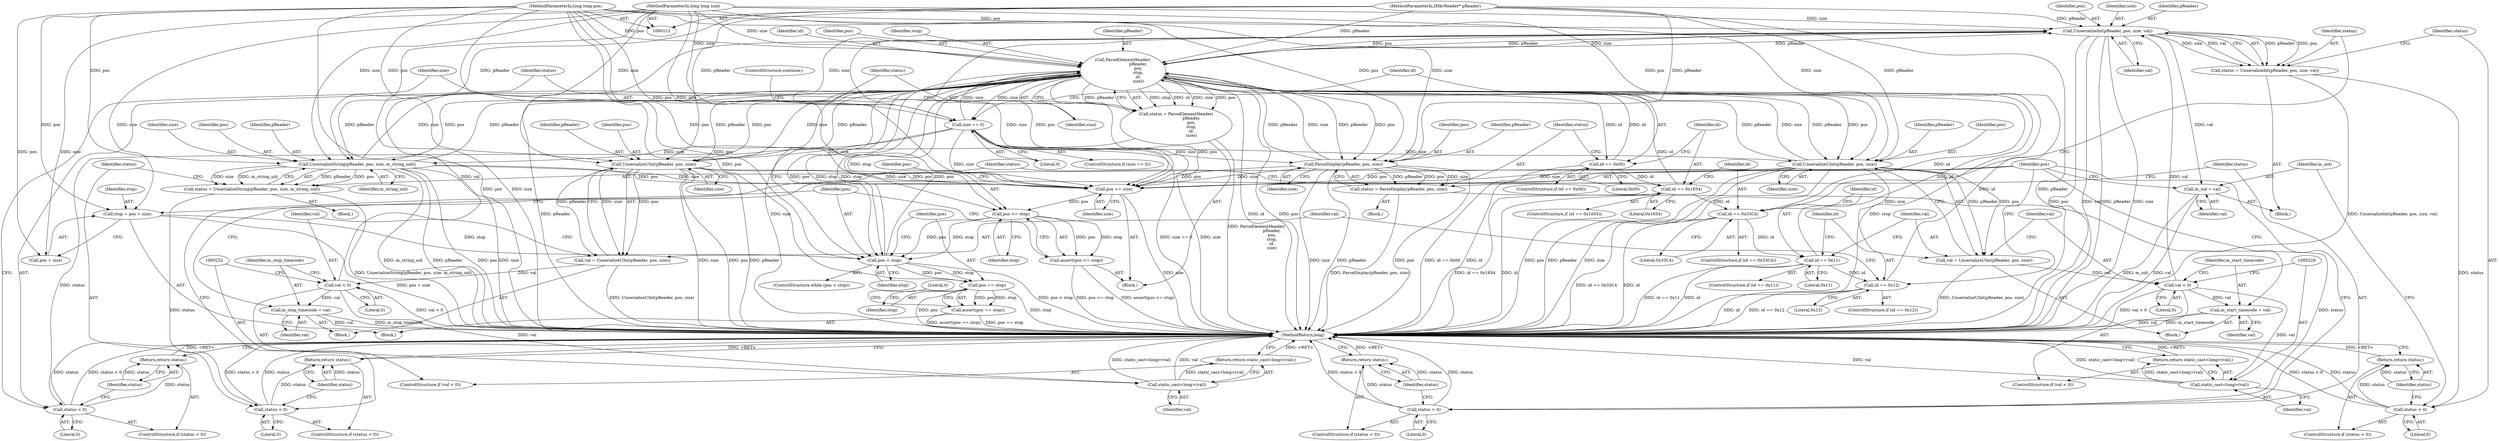 digraph "1_Android_04839626ed859623901ebd3a5fd483982186b59d_164@pointer" {
"1000195" [label="(Call,UnserializeInt(pReader, pos, size, val))"];
"1000133" [label="(Call,ParseElementHeader(\n                        pReader,\n                        pos,\n                        stop,\n                        id,\n                        size))"];
"1000218" [label="(Call,UnserializeUInt(pReader, pos, size))"];
"1000113" [label="(MethodParameterIn,IMkvReader* pReader)"];
"1000114" [label="(MethodParameterIn,long long pos)"];
"1000146" [label="(Call,size == 0)"];
"1000115" [label="(MethodParameterIn,long long size)"];
"1000175" [label="(Call,UnserializeString(pReader, pos, size, m_string_uid))"];
"1000195" [label="(Call,UnserializeInt(pReader, pos, size, val))"];
"1000223" [label="(Call,val < 0)"];
"1000216" [label="(Call,val = UnserializeUInt(pReader, pos, size))"];
"1000247" [label="(Call,val < 0)"];
"1000240" [label="(Call,val = UnserializeUInt(pReader, pos, size))"];
"1000242" [label="(Call,UnserializeUInt(pReader, pos, size))"];
"1000157" [label="(Call,ParseDisplay(pReader, pos, size))"];
"1000124" [label="(Call,pos < stop)"];
"1000261" [label="(Call,pos <= stop)"];
"1000257" [label="(Call,pos += size)"];
"1000118" [label="(Call,stop = pos + size)"];
"1000235" [label="(Call,id == 0x12)"];
"1000211" [label="(Call,id == 0x11)"];
"1000188" [label="(Call,id == 0x33C4)"];
"1000169" [label="(Call,id == 0x1654)"];
"1000151" [label="(Call,id == 0x00)"];
"1000265" [label="(Call,pos == stop)"];
"1000264" [label="(Call,assert(pos == stop))"];
"1000131" [label="(Call,status = ParseElementHeader(\n                        pReader,\n                        pos,\n                        stop,\n                        id,\n                        size))"];
"1000140" [label="(Call,status < 0)"];
"1000143" [label="(Return,return status;)"];
"1000155" [label="(Call,status = ParseDisplay(pReader, pos, size))"];
"1000162" [label="(Call,status < 0)"];
"1000165" [label="(Return,return status;)"];
"1000260" [label="(Call,assert(pos <= stop))"];
"1000173" [label="(Call,status = UnserializeString(pReader, pos, size, m_string_uid))"];
"1000181" [label="(Call,status < 0)"];
"1000184" [label="(Return,return status;)"];
"1000193" [label="(Call,status = UnserializeInt(pReader, pos, size, val))"];
"1000201" [label="(Call,status < 0)"];
"1000204" [label="(Return,return status;)"];
"1000206" [label="(Call,m_uid = val)"];
"1000227" [label="(Call,static_cast<long>(val))"];
"1000226" [label="(Return,return static_cast<long>(val);)"];
"1000230" [label="(Call,m_start_timecode = val)"];
"1000251" [label="(Call,static_cast<long>(val))"];
"1000250" [label="(Return,return static_cast<long>(val);)"];
"1000254" [label="(Call,m_stop_timecode = val)"];
"1000205" [label="(Identifier,status)"];
"1000142" [label="(Literal,0)"];
"1000148" [label="(Literal,0)"];
"1000195" [label="(Call,UnserializeInt(pReader, pos, size, val))"];
"1000227" [label="(Call,static_cast<long>(val))"];
"1000217" [label="(Identifier,val)"];
"1000185" [label="(Identifier,status)"];
"1000155" [label="(Call,status = ParseDisplay(pReader, pos, size))"];
"1000169" [label="(Call,id == 0x1654)"];
"1000218" [label="(Call,UnserializeUInt(pReader, pos, size))"];
"1000152" [label="(Identifier,id)"];
"1000259" [label="(Identifier,size)"];
"1000219" [label="(Identifier,pReader)"];
"1000240" [label="(Call,val = UnserializeUInt(pReader, pos, size))"];
"1000161" [label="(ControlStructure,if (status < 0))"];
"1000177" [label="(Identifier,pos)"];
"1000131" [label="(Call,status = ParseElementHeader(\n                        pReader,\n                        pos,\n                        stop,\n                        id,\n                        size))"];
"1000204" [label="(Return,return status;)"];
"1000248" [label="(Identifier,val)"];
"1000207" [label="(Identifier,m_uid)"];
"1000114" [label="(MethodParameterIn,long long pos)"];
"1000191" [label="(Block,)"];
"1000124" [label="(Call,pos < stop)"];
"1000147" [label="(Identifier,size)"];
"1000157" [label="(Call,ParseDisplay(pReader, pos, size))"];
"1000251" [label="(Call,static_cast<long>(val))"];
"1000172" [label="(Block,)"];
"1000154" [label="(Block,)"];
"1000254" [label="(Call,m_stop_timecode = val)"];
"1000190" [label="(Literal,0x33C4)"];
"1000193" [label="(Call,status = UnserializeInt(pReader, pos, size, val))"];
"1000176" [label="(Identifier,pReader)"];
"1000182" [label="(Identifier,status)"];
"1000203" [label="(Literal,0)"];
"1000253" [label="(Identifier,val)"];
"1000236" [label="(Identifier,id)"];
"1000211" [label="(Call,id == 0x11)"];
"1000113" [label="(MethodParameterIn,IMkvReader* pReader)"];
"1000120" [label="(Call,pos + size)"];
"1000139" [label="(ControlStructure,if (status < 0))"];
"1000171" [label="(Literal,0x1654)"];
"1000225" [label="(Literal,0)"];
"1000162" [label="(Call,status < 0)"];
"1000187" [label="(ControlStructure,if (id == 0x33C4))"];
"1000200" [label="(ControlStructure,if (status < 0))"];
"1000267" [label="(Identifier,stop)"];
"1000153" [label="(Literal,0x00)"];
"1000250" [label="(Return,return static_cast<long>(val);)"];
"1000150" [label="(ControlStructure,if (id == 0x00))"];
"1000160" [label="(Identifier,size)"];
"1000164" [label="(Literal,0)"];
"1000232" [label="(Identifier,val)"];
"1000238" [label="(Block,)"];
"1000222" [label="(ControlStructure,if (val < 0))"];
"1000221" [label="(Identifier,size)"];
"1000165" [label="(Return,return status;)"];
"1000199" [label="(Identifier,val)"];
"1000146" [label="(Call,size == 0)"];
"1000255" [label="(Identifier,m_stop_timecode)"];
"1000194" [label="(Identifier,status)"];
"1000188" [label="(Call,id == 0x33C4)"];
"1000197" [label="(Identifier,pos)"];
"1000168" [label="(ControlStructure,if (id == 0x1654))"];
"1000234" [label="(ControlStructure,if (id == 0x12))"];
"1000119" [label="(Identifier,stop)"];
"1000249" [label="(Literal,0)"];
"1000226" [label="(Return,return static_cast<long>(val);)"];
"1000170" [label="(Identifier,id)"];
"1000206" [label="(Call,m_uid = val)"];
"1000237" [label="(Literal,0x12)"];
"1000159" [label="(Identifier,pos)"];
"1000140" [label="(Call,status < 0)"];
"1000241" [label="(Identifier,val)"];
"1000257" [label="(Call,pos += size)"];
"1000265" [label="(Call,pos == stop)"];
"1000145" [label="(ControlStructure,if (size == 0))"];
"1000235" [label="(Call,id == 0x12)"];
"1000262" [label="(Identifier,pos)"];
"1000181" [label="(Call,status < 0)"];
"1000180" [label="(ControlStructure,if (status < 0))"];
"1000244" [label="(Identifier,pos)"];
"1000125" [label="(Identifier,pos)"];
"1000243" [label="(Identifier,pReader)"];
"1000116" [label="(Block,)"];
"1000137" [label="(Identifier,id)"];
"1000173" [label="(Call,status = UnserializeString(pReader, pos, size, m_string_uid))"];
"1000127" [label="(Block,)"];
"1000118" [label="(Call,stop = pos + size)"];
"1000115" [label="(MethodParameterIn,long long size)"];
"1000198" [label="(Identifier,size)"];
"1000231" [label="(Identifier,m_start_timecode)"];
"1000230" [label="(Call,m_start_timecode = val)"];
"1000158" [label="(Identifier,pReader)"];
"1000210" [label="(ControlStructure,if (id == 0x11))"];
"1000126" [label="(Identifier,stop)"];
"1000214" [label="(Block,)"];
"1000135" [label="(Identifier,pos)"];
"1000220" [label="(Identifier,pos)"];
"1000201" [label="(Call,status < 0)"];
"1000189" [label="(Identifier,id)"];
"1000260" [label="(Call,assert(pos <= stop))"];
"1000269" [label="(Literal,0)"];
"1000246" [label="(ControlStructure,if (val < 0))"];
"1000138" [label="(Identifier,size)"];
"1000245" [label="(Identifier,size)"];
"1000261" [label="(Call,pos <= stop)"];
"1000175" [label="(Call,UnserializeString(pReader, pos, size, m_string_uid))"];
"1000208" [label="(Identifier,val)"];
"1000149" [label="(ControlStructure,continue;)"];
"1000163" [label="(Identifier,status)"];
"1000229" [label="(Identifier,val)"];
"1000196" [label="(Identifier,pReader)"];
"1000256" [label="(Identifier,val)"];
"1000216" [label="(Call,val = UnserializeUInt(pReader, pos, size))"];
"1000179" [label="(Identifier,m_string_uid)"];
"1000224" [label="(Identifier,val)"];
"1000174" [label="(Identifier,status)"];
"1000166" [label="(Identifier,status)"];
"1000270" [label="(MethodReturn,long)"];
"1000202" [label="(Identifier,status)"];
"1000178" [label="(Identifier,size)"];
"1000213" [label="(Literal,0x11)"];
"1000151" [label="(Call,id == 0x00)"];
"1000242" [label="(Call,UnserializeUInt(pReader, pos, size))"];
"1000144" [label="(Identifier,status)"];
"1000143" [label="(Return,return status;)"];
"1000264" [label="(Call,assert(pos == stop))"];
"1000258" [label="(Identifier,pos)"];
"1000132" [label="(Identifier,status)"];
"1000212" [label="(Identifier,id)"];
"1000141" [label="(Identifier,status)"];
"1000156" [label="(Identifier,status)"];
"1000247" [label="(Call,val < 0)"];
"1000266" [label="(Identifier,pos)"];
"1000263" [label="(Identifier,stop)"];
"1000133" [label="(Call,ParseElementHeader(\n                        pReader,\n                        pos,\n                        stop,\n                        id,\n                        size))"];
"1000123" [label="(ControlStructure,while (pos < stop))"];
"1000223" [label="(Call,val < 0)"];
"1000136" [label="(Identifier,stop)"];
"1000184" [label="(Return,return status;)"];
"1000183" [label="(Literal,0)"];
"1000134" [label="(Identifier,pReader)"];
"1000195" -> "1000193"  [label="AST: "];
"1000195" -> "1000199"  [label="CFG: "];
"1000196" -> "1000195"  [label="AST: "];
"1000197" -> "1000195"  [label="AST: "];
"1000198" -> "1000195"  [label="AST: "];
"1000199" -> "1000195"  [label="AST: "];
"1000193" -> "1000195"  [label="CFG: "];
"1000195" -> "1000270"  [label="DDG: pos"];
"1000195" -> "1000270"  [label="DDG: val"];
"1000195" -> "1000270"  [label="DDG: pReader"];
"1000195" -> "1000270"  [label="DDG: size"];
"1000195" -> "1000133"  [label="DDG: pReader"];
"1000195" -> "1000133"  [label="DDG: size"];
"1000195" -> "1000193"  [label="DDG: pReader"];
"1000195" -> "1000193"  [label="DDG: pos"];
"1000195" -> "1000193"  [label="DDG: size"];
"1000195" -> "1000193"  [label="DDG: val"];
"1000133" -> "1000195"  [label="DDG: pReader"];
"1000133" -> "1000195"  [label="DDG: pos"];
"1000113" -> "1000195"  [label="DDG: pReader"];
"1000114" -> "1000195"  [label="DDG: pos"];
"1000146" -> "1000195"  [label="DDG: size"];
"1000115" -> "1000195"  [label="DDG: size"];
"1000223" -> "1000195"  [label="DDG: val"];
"1000247" -> "1000195"  [label="DDG: val"];
"1000195" -> "1000206"  [label="DDG: val"];
"1000195" -> "1000257"  [label="DDG: size"];
"1000195" -> "1000257"  [label="DDG: pos"];
"1000133" -> "1000131"  [label="AST: "];
"1000133" -> "1000138"  [label="CFG: "];
"1000134" -> "1000133"  [label="AST: "];
"1000135" -> "1000133"  [label="AST: "];
"1000136" -> "1000133"  [label="AST: "];
"1000137" -> "1000133"  [label="AST: "];
"1000138" -> "1000133"  [label="AST: "];
"1000131" -> "1000133"  [label="CFG: "];
"1000133" -> "1000270"  [label="DDG: pReader"];
"1000133" -> "1000270"  [label="DDG: pos"];
"1000133" -> "1000270"  [label="DDG: stop"];
"1000133" -> "1000270"  [label="DDG: size"];
"1000133" -> "1000270"  [label="DDG: id"];
"1000133" -> "1000124"  [label="DDG: pos"];
"1000133" -> "1000124"  [label="DDG: stop"];
"1000133" -> "1000131"  [label="DDG: stop"];
"1000133" -> "1000131"  [label="DDG: id"];
"1000133" -> "1000131"  [label="DDG: size"];
"1000133" -> "1000131"  [label="DDG: pos"];
"1000133" -> "1000131"  [label="DDG: pReader"];
"1000218" -> "1000133"  [label="DDG: pReader"];
"1000218" -> "1000133"  [label="DDG: size"];
"1000175" -> "1000133"  [label="DDG: pReader"];
"1000175" -> "1000133"  [label="DDG: size"];
"1000242" -> "1000133"  [label="DDG: pReader"];
"1000242" -> "1000133"  [label="DDG: size"];
"1000157" -> "1000133"  [label="DDG: pReader"];
"1000157" -> "1000133"  [label="DDG: size"];
"1000113" -> "1000133"  [label="DDG: pReader"];
"1000124" -> "1000133"  [label="DDG: pos"];
"1000124" -> "1000133"  [label="DDG: stop"];
"1000114" -> "1000133"  [label="DDG: pos"];
"1000235" -> "1000133"  [label="DDG: id"];
"1000188" -> "1000133"  [label="DDG: id"];
"1000151" -> "1000133"  [label="DDG: id"];
"1000211" -> "1000133"  [label="DDG: id"];
"1000169" -> "1000133"  [label="DDG: id"];
"1000146" -> "1000133"  [label="DDG: size"];
"1000115" -> "1000133"  [label="DDG: size"];
"1000133" -> "1000146"  [label="DDG: size"];
"1000133" -> "1000151"  [label="DDG: id"];
"1000133" -> "1000157"  [label="DDG: pReader"];
"1000133" -> "1000157"  [label="DDG: pos"];
"1000133" -> "1000175"  [label="DDG: pReader"];
"1000133" -> "1000175"  [label="DDG: pos"];
"1000133" -> "1000218"  [label="DDG: pReader"];
"1000133" -> "1000218"  [label="DDG: pos"];
"1000133" -> "1000242"  [label="DDG: pReader"];
"1000133" -> "1000242"  [label="DDG: pos"];
"1000133" -> "1000257"  [label="DDG: pos"];
"1000133" -> "1000261"  [label="DDG: stop"];
"1000218" -> "1000216"  [label="AST: "];
"1000218" -> "1000221"  [label="CFG: "];
"1000219" -> "1000218"  [label="AST: "];
"1000220" -> "1000218"  [label="AST: "];
"1000221" -> "1000218"  [label="AST: "];
"1000216" -> "1000218"  [label="CFG: "];
"1000218" -> "1000270"  [label="DDG: pReader"];
"1000218" -> "1000270"  [label="DDG: size"];
"1000218" -> "1000270"  [label="DDG: pos"];
"1000218" -> "1000216"  [label="DDG: pReader"];
"1000218" -> "1000216"  [label="DDG: pos"];
"1000218" -> "1000216"  [label="DDG: size"];
"1000113" -> "1000218"  [label="DDG: pReader"];
"1000114" -> "1000218"  [label="DDG: pos"];
"1000146" -> "1000218"  [label="DDG: size"];
"1000115" -> "1000218"  [label="DDG: size"];
"1000218" -> "1000257"  [label="DDG: size"];
"1000218" -> "1000257"  [label="DDG: pos"];
"1000113" -> "1000112"  [label="AST: "];
"1000113" -> "1000270"  [label="DDG: pReader"];
"1000113" -> "1000157"  [label="DDG: pReader"];
"1000113" -> "1000175"  [label="DDG: pReader"];
"1000113" -> "1000242"  [label="DDG: pReader"];
"1000114" -> "1000112"  [label="AST: "];
"1000114" -> "1000270"  [label="DDG: pos"];
"1000114" -> "1000118"  [label="DDG: pos"];
"1000114" -> "1000120"  [label="DDG: pos"];
"1000114" -> "1000124"  [label="DDG: pos"];
"1000114" -> "1000157"  [label="DDG: pos"];
"1000114" -> "1000175"  [label="DDG: pos"];
"1000114" -> "1000242"  [label="DDG: pos"];
"1000114" -> "1000257"  [label="DDG: pos"];
"1000114" -> "1000261"  [label="DDG: pos"];
"1000114" -> "1000265"  [label="DDG: pos"];
"1000146" -> "1000145"  [label="AST: "];
"1000146" -> "1000148"  [label="CFG: "];
"1000147" -> "1000146"  [label="AST: "];
"1000148" -> "1000146"  [label="AST: "];
"1000149" -> "1000146"  [label="CFG: "];
"1000152" -> "1000146"  [label="CFG: "];
"1000146" -> "1000270"  [label="DDG: size"];
"1000146" -> "1000270"  [label="DDG: size == 0"];
"1000115" -> "1000146"  [label="DDG: size"];
"1000146" -> "1000157"  [label="DDG: size"];
"1000146" -> "1000175"  [label="DDG: size"];
"1000146" -> "1000242"  [label="DDG: size"];
"1000146" -> "1000257"  [label="DDG: size"];
"1000115" -> "1000112"  [label="AST: "];
"1000115" -> "1000270"  [label="DDG: size"];
"1000115" -> "1000118"  [label="DDG: size"];
"1000115" -> "1000120"  [label="DDG: size"];
"1000115" -> "1000157"  [label="DDG: size"];
"1000115" -> "1000175"  [label="DDG: size"];
"1000115" -> "1000242"  [label="DDG: size"];
"1000115" -> "1000257"  [label="DDG: size"];
"1000175" -> "1000173"  [label="AST: "];
"1000175" -> "1000179"  [label="CFG: "];
"1000176" -> "1000175"  [label="AST: "];
"1000177" -> "1000175"  [label="AST: "];
"1000178" -> "1000175"  [label="AST: "];
"1000179" -> "1000175"  [label="AST: "];
"1000173" -> "1000175"  [label="CFG: "];
"1000175" -> "1000270"  [label="DDG: size"];
"1000175" -> "1000270"  [label="DDG: m_string_uid"];
"1000175" -> "1000270"  [label="DDG: pReader"];
"1000175" -> "1000270"  [label="DDG: pos"];
"1000175" -> "1000173"  [label="DDG: pReader"];
"1000175" -> "1000173"  [label="DDG: pos"];
"1000175" -> "1000173"  [label="DDG: size"];
"1000175" -> "1000173"  [label="DDG: m_string_uid"];
"1000175" -> "1000257"  [label="DDG: size"];
"1000175" -> "1000257"  [label="DDG: pos"];
"1000223" -> "1000222"  [label="AST: "];
"1000223" -> "1000225"  [label="CFG: "];
"1000224" -> "1000223"  [label="AST: "];
"1000225" -> "1000223"  [label="AST: "];
"1000228" -> "1000223"  [label="CFG: "];
"1000231" -> "1000223"  [label="CFG: "];
"1000223" -> "1000270"  [label="DDG: val < 0"];
"1000216" -> "1000223"  [label="DDG: val"];
"1000223" -> "1000227"  [label="DDG: val"];
"1000223" -> "1000230"  [label="DDG: val"];
"1000216" -> "1000214"  [label="AST: "];
"1000217" -> "1000216"  [label="AST: "];
"1000224" -> "1000216"  [label="CFG: "];
"1000216" -> "1000270"  [label="DDG: UnserializeUInt(pReader, pos, size)"];
"1000247" -> "1000246"  [label="AST: "];
"1000247" -> "1000249"  [label="CFG: "];
"1000248" -> "1000247"  [label="AST: "];
"1000249" -> "1000247"  [label="AST: "];
"1000252" -> "1000247"  [label="CFG: "];
"1000255" -> "1000247"  [label="CFG: "];
"1000247" -> "1000270"  [label="DDG: val < 0"];
"1000240" -> "1000247"  [label="DDG: val"];
"1000247" -> "1000251"  [label="DDG: val"];
"1000247" -> "1000254"  [label="DDG: val"];
"1000240" -> "1000238"  [label="AST: "];
"1000240" -> "1000242"  [label="CFG: "];
"1000241" -> "1000240"  [label="AST: "];
"1000242" -> "1000240"  [label="AST: "];
"1000248" -> "1000240"  [label="CFG: "];
"1000240" -> "1000270"  [label="DDG: UnserializeUInt(pReader, pos, size)"];
"1000242" -> "1000240"  [label="DDG: pReader"];
"1000242" -> "1000240"  [label="DDG: pos"];
"1000242" -> "1000240"  [label="DDG: size"];
"1000242" -> "1000245"  [label="CFG: "];
"1000243" -> "1000242"  [label="AST: "];
"1000244" -> "1000242"  [label="AST: "];
"1000245" -> "1000242"  [label="AST: "];
"1000242" -> "1000270"  [label="DDG: pos"];
"1000242" -> "1000270"  [label="DDG: size"];
"1000242" -> "1000270"  [label="DDG: pReader"];
"1000242" -> "1000257"  [label="DDG: size"];
"1000242" -> "1000257"  [label="DDG: pos"];
"1000157" -> "1000155"  [label="AST: "];
"1000157" -> "1000160"  [label="CFG: "];
"1000158" -> "1000157"  [label="AST: "];
"1000159" -> "1000157"  [label="AST: "];
"1000160" -> "1000157"  [label="AST: "];
"1000155" -> "1000157"  [label="CFG: "];
"1000157" -> "1000270"  [label="DDG: pos"];
"1000157" -> "1000270"  [label="DDG: size"];
"1000157" -> "1000270"  [label="DDG: pReader"];
"1000157" -> "1000155"  [label="DDG: pReader"];
"1000157" -> "1000155"  [label="DDG: pos"];
"1000157" -> "1000155"  [label="DDG: size"];
"1000157" -> "1000257"  [label="DDG: size"];
"1000157" -> "1000257"  [label="DDG: pos"];
"1000124" -> "1000123"  [label="AST: "];
"1000124" -> "1000126"  [label="CFG: "];
"1000125" -> "1000124"  [label="AST: "];
"1000126" -> "1000124"  [label="AST: "];
"1000132" -> "1000124"  [label="CFG: "];
"1000266" -> "1000124"  [label="CFG: "];
"1000124" -> "1000270"  [label="DDG: pos < stop"];
"1000261" -> "1000124"  [label="DDG: pos"];
"1000261" -> "1000124"  [label="DDG: stop"];
"1000118" -> "1000124"  [label="DDG: stop"];
"1000124" -> "1000265"  [label="DDG: pos"];
"1000124" -> "1000265"  [label="DDG: stop"];
"1000261" -> "1000260"  [label="AST: "];
"1000261" -> "1000263"  [label="CFG: "];
"1000262" -> "1000261"  [label="AST: "];
"1000263" -> "1000261"  [label="AST: "];
"1000260" -> "1000261"  [label="CFG: "];
"1000261" -> "1000260"  [label="DDG: pos"];
"1000261" -> "1000260"  [label="DDG: stop"];
"1000257" -> "1000261"  [label="DDG: pos"];
"1000257" -> "1000127"  [label="AST: "];
"1000257" -> "1000259"  [label="CFG: "];
"1000258" -> "1000257"  [label="AST: "];
"1000259" -> "1000257"  [label="AST: "];
"1000262" -> "1000257"  [label="CFG: "];
"1000257" -> "1000270"  [label="DDG: size"];
"1000118" -> "1000116"  [label="AST: "];
"1000118" -> "1000120"  [label="CFG: "];
"1000119" -> "1000118"  [label="AST: "];
"1000120" -> "1000118"  [label="AST: "];
"1000125" -> "1000118"  [label="CFG: "];
"1000118" -> "1000270"  [label="DDG: pos + size"];
"1000235" -> "1000234"  [label="AST: "];
"1000235" -> "1000237"  [label="CFG: "];
"1000236" -> "1000235"  [label="AST: "];
"1000237" -> "1000235"  [label="AST: "];
"1000241" -> "1000235"  [label="CFG: "];
"1000258" -> "1000235"  [label="CFG: "];
"1000235" -> "1000270"  [label="DDG: id"];
"1000235" -> "1000270"  [label="DDG: id == 0x12"];
"1000211" -> "1000235"  [label="DDG: id"];
"1000211" -> "1000210"  [label="AST: "];
"1000211" -> "1000213"  [label="CFG: "];
"1000212" -> "1000211"  [label="AST: "];
"1000213" -> "1000211"  [label="AST: "];
"1000217" -> "1000211"  [label="CFG: "];
"1000236" -> "1000211"  [label="CFG: "];
"1000211" -> "1000270"  [label="DDG: id"];
"1000211" -> "1000270"  [label="DDG: id == 0x11"];
"1000188" -> "1000211"  [label="DDG: id"];
"1000188" -> "1000187"  [label="AST: "];
"1000188" -> "1000190"  [label="CFG: "];
"1000189" -> "1000188"  [label="AST: "];
"1000190" -> "1000188"  [label="AST: "];
"1000194" -> "1000188"  [label="CFG: "];
"1000212" -> "1000188"  [label="CFG: "];
"1000188" -> "1000270"  [label="DDG: id == 0x33C4"];
"1000188" -> "1000270"  [label="DDG: id"];
"1000169" -> "1000188"  [label="DDG: id"];
"1000169" -> "1000168"  [label="AST: "];
"1000169" -> "1000171"  [label="CFG: "];
"1000170" -> "1000169"  [label="AST: "];
"1000171" -> "1000169"  [label="AST: "];
"1000174" -> "1000169"  [label="CFG: "];
"1000189" -> "1000169"  [label="CFG: "];
"1000169" -> "1000270"  [label="DDG: id == 0x1654"];
"1000169" -> "1000270"  [label="DDG: id"];
"1000151" -> "1000169"  [label="DDG: id"];
"1000151" -> "1000150"  [label="AST: "];
"1000151" -> "1000153"  [label="CFG: "];
"1000152" -> "1000151"  [label="AST: "];
"1000153" -> "1000151"  [label="AST: "];
"1000156" -> "1000151"  [label="CFG: "];
"1000170" -> "1000151"  [label="CFG: "];
"1000151" -> "1000270"  [label="DDG: id == 0x00"];
"1000151" -> "1000270"  [label="DDG: id"];
"1000265" -> "1000264"  [label="AST: "];
"1000265" -> "1000267"  [label="CFG: "];
"1000266" -> "1000265"  [label="AST: "];
"1000267" -> "1000265"  [label="AST: "];
"1000264" -> "1000265"  [label="CFG: "];
"1000265" -> "1000270"  [label="DDG: stop"];
"1000265" -> "1000270"  [label="DDG: pos"];
"1000265" -> "1000264"  [label="DDG: pos"];
"1000265" -> "1000264"  [label="DDG: stop"];
"1000264" -> "1000116"  [label="AST: "];
"1000269" -> "1000264"  [label="CFG: "];
"1000264" -> "1000270"  [label="DDG: pos == stop"];
"1000264" -> "1000270"  [label="DDG: assert(pos == stop)"];
"1000131" -> "1000127"  [label="AST: "];
"1000132" -> "1000131"  [label="AST: "];
"1000141" -> "1000131"  [label="CFG: "];
"1000131" -> "1000270"  [label="DDG: ParseElementHeader(\n                        pReader,\n                        pos,\n                        stop,\n                        id,\n                        size)"];
"1000131" -> "1000140"  [label="DDG: status"];
"1000140" -> "1000139"  [label="AST: "];
"1000140" -> "1000142"  [label="CFG: "];
"1000141" -> "1000140"  [label="AST: "];
"1000142" -> "1000140"  [label="AST: "];
"1000144" -> "1000140"  [label="CFG: "];
"1000147" -> "1000140"  [label="CFG: "];
"1000140" -> "1000270"  [label="DDG: status"];
"1000140" -> "1000270"  [label="DDG: status < 0"];
"1000140" -> "1000143"  [label="DDG: status"];
"1000143" -> "1000139"  [label="AST: "];
"1000143" -> "1000144"  [label="CFG: "];
"1000144" -> "1000143"  [label="AST: "];
"1000270" -> "1000143"  [label="CFG: "];
"1000143" -> "1000270"  [label="DDG: <RET>"];
"1000144" -> "1000143"  [label="DDG: status"];
"1000155" -> "1000154"  [label="AST: "];
"1000156" -> "1000155"  [label="AST: "];
"1000163" -> "1000155"  [label="CFG: "];
"1000155" -> "1000270"  [label="DDG: ParseDisplay(pReader, pos, size)"];
"1000155" -> "1000162"  [label="DDG: status"];
"1000162" -> "1000161"  [label="AST: "];
"1000162" -> "1000164"  [label="CFG: "];
"1000163" -> "1000162"  [label="AST: "];
"1000164" -> "1000162"  [label="AST: "];
"1000166" -> "1000162"  [label="CFG: "];
"1000258" -> "1000162"  [label="CFG: "];
"1000162" -> "1000270"  [label="DDG: status"];
"1000162" -> "1000270"  [label="DDG: status < 0"];
"1000162" -> "1000165"  [label="DDG: status"];
"1000165" -> "1000161"  [label="AST: "];
"1000165" -> "1000166"  [label="CFG: "];
"1000166" -> "1000165"  [label="AST: "];
"1000270" -> "1000165"  [label="CFG: "];
"1000165" -> "1000270"  [label="DDG: <RET>"];
"1000166" -> "1000165"  [label="DDG: status"];
"1000260" -> "1000127"  [label="AST: "];
"1000125" -> "1000260"  [label="CFG: "];
"1000260" -> "1000270"  [label="DDG: assert(pos <= stop)"];
"1000260" -> "1000270"  [label="DDG: pos <= stop"];
"1000173" -> "1000172"  [label="AST: "];
"1000174" -> "1000173"  [label="AST: "];
"1000182" -> "1000173"  [label="CFG: "];
"1000173" -> "1000270"  [label="DDG: UnserializeString(pReader, pos, size, m_string_uid)"];
"1000173" -> "1000181"  [label="DDG: status"];
"1000181" -> "1000180"  [label="AST: "];
"1000181" -> "1000183"  [label="CFG: "];
"1000182" -> "1000181"  [label="AST: "];
"1000183" -> "1000181"  [label="AST: "];
"1000185" -> "1000181"  [label="CFG: "];
"1000258" -> "1000181"  [label="CFG: "];
"1000181" -> "1000270"  [label="DDG: status < 0"];
"1000181" -> "1000270"  [label="DDG: status"];
"1000181" -> "1000184"  [label="DDG: status"];
"1000184" -> "1000180"  [label="AST: "];
"1000184" -> "1000185"  [label="CFG: "];
"1000185" -> "1000184"  [label="AST: "];
"1000270" -> "1000184"  [label="CFG: "];
"1000184" -> "1000270"  [label="DDG: <RET>"];
"1000185" -> "1000184"  [label="DDG: status"];
"1000193" -> "1000191"  [label="AST: "];
"1000194" -> "1000193"  [label="AST: "];
"1000202" -> "1000193"  [label="CFG: "];
"1000193" -> "1000270"  [label="DDG: UnserializeInt(pReader, pos, size, val)"];
"1000193" -> "1000201"  [label="DDG: status"];
"1000201" -> "1000200"  [label="AST: "];
"1000201" -> "1000203"  [label="CFG: "];
"1000202" -> "1000201"  [label="AST: "];
"1000203" -> "1000201"  [label="AST: "];
"1000205" -> "1000201"  [label="CFG: "];
"1000207" -> "1000201"  [label="CFG: "];
"1000201" -> "1000270"  [label="DDG: status < 0"];
"1000201" -> "1000270"  [label="DDG: status"];
"1000201" -> "1000204"  [label="DDG: status"];
"1000204" -> "1000200"  [label="AST: "];
"1000204" -> "1000205"  [label="CFG: "];
"1000205" -> "1000204"  [label="AST: "];
"1000270" -> "1000204"  [label="CFG: "];
"1000204" -> "1000270"  [label="DDG: <RET>"];
"1000205" -> "1000204"  [label="DDG: status"];
"1000206" -> "1000191"  [label="AST: "];
"1000206" -> "1000208"  [label="CFG: "];
"1000207" -> "1000206"  [label="AST: "];
"1000208" -> "1000206"  [label="AST: "];
"1000258" -> "1000206"  [label="CFG: "];
"1000206" -> "1000270"  [label="DDG: val"];
"1000206" -> "1000270"  [label="DDG: m_uid"];
"1000227" -> "1000226"  [label="AST: "];
"1000227" -> "1000229"  [label="CFG: "];
"1000228" -> "1000227"  [label="AST: "];
"1000229" -> "1000227"  [label="AST: "];
"1000226" -> "1000227"  [label="CFG: "];
"1000227" -> "1000270"  [label="DDG: static_cast<long>(val)"];
"1000227" -> "1000270"  [label="DDG: val"];
"1000227" -> "1000226"  [label="DDG: static_cast<long>(val)"];
"1000226" -> "1000222"  [label="AST: "];
"1000270" -> "1000226"  [label="CFG: "];
"1000226" -> "1000270"  [label="DDG: <RET>"];
"1000230" -> "1000214"  [label="AST: "];
"1000230" -> "1000232"  [label="CFG: "];
"1000231" -> "1000230"  [label="AST: "];
"1000232" -> "1000230"  [label="AST: "];
"1000258" -> "1000230"  [label="CFG: "];
"1000230" -> "1000270"  [label="DDG: m_start_timecode"];
"1000230" -> "1000270"  [label="DDG: val"];
"1000251" -> "1000250"  [label="AST: "];
"1000251" -> "1000253"  [label="CFG: "];
"1000252" -> "1000251"  [label="AST: "];
"1000253" -> "1000251"  [label="AST: "];
"1000250" -> "1000251"  [label="CFG: "];
"1000251" -> "1000270"  [label="DDG: static_cast<long>(val)"];
"1000251" -> "1000270"  [label="DDG: val"];
"1000251" -> "1000250"  [label="DDG: static_cast<long>(val)"];
"1000250" -> "1000246"  [label="AST: "];
"1000270" -> "1000250"  [label="CFG: "];
"1000250" -> "1000270"  [label="DDG: <RET>"];
"1000254" -> "1000238"  [label="AST: "];
"1000254" -> "1000256"  [label="CFG: "];
"1000255" -> "1000254"  [label="AST: "];
"1000256" -> "1000254"  [label="AST: "];
"1000258" -> "1000254"  [label="CFG: "];
"1000254" -> "1000270"  [label="DDG: m_stop_timecode"];
"1000254" -> "1000270"  [label="DDG: val"];
}
